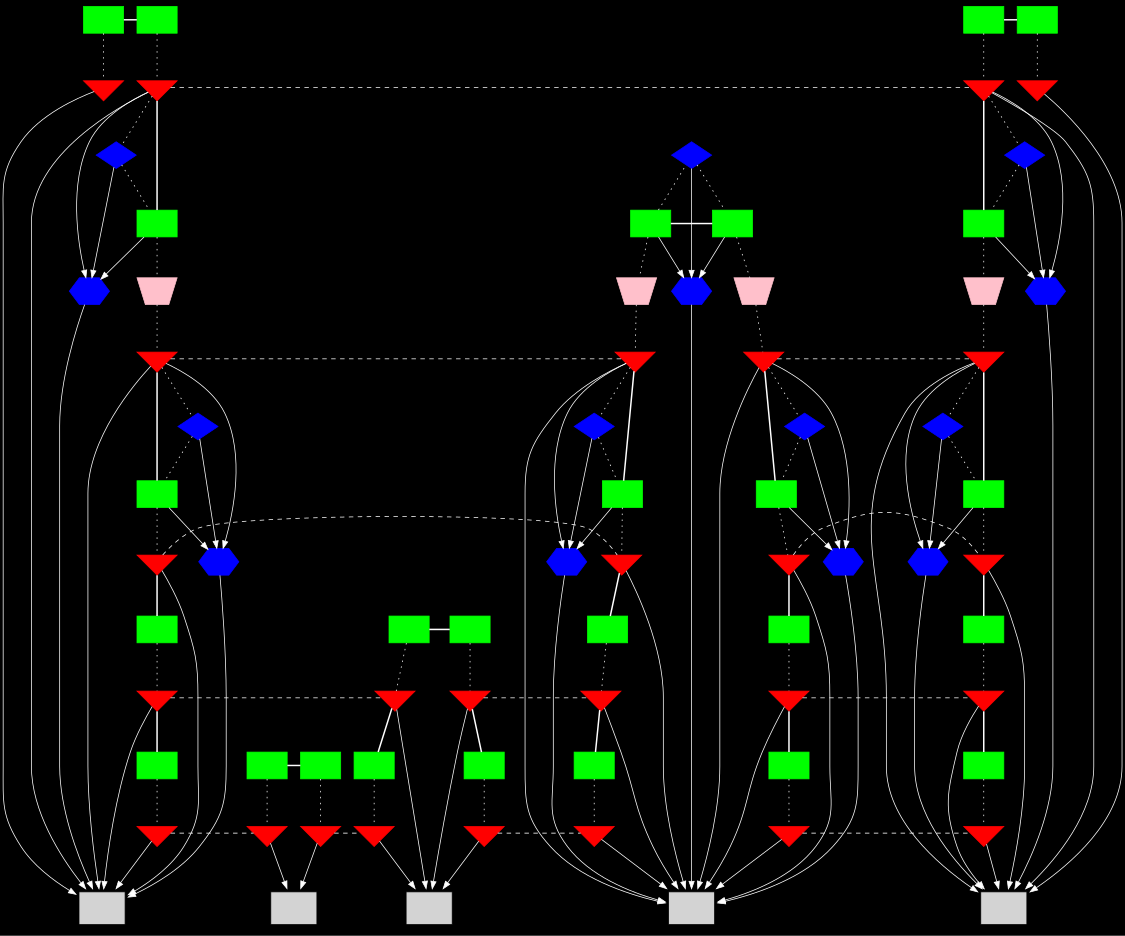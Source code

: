 # Generated Tor  2 Okt 2008 11:03:26 GMT by dot - Graphviz version 2.20.2 (Tue Jul  1 11:56:55 UTC 2008)
#
# 
# real	0m0.137s
# user	0m0.107s
# sys	0m0.022s

digraph G {
	graph [bgcolor=black, page="8.5,11", size="7.5,7", ratio=fill, center=1];
	node [label="\N", style=filled];
	edge [color=white];
	graph [bb="0,0,745,695",
		_draw_="c 5 -black C 5 -black P 4 0 0 0 695 745 695 745 0 ",
		xdotversion="1.2"];
	subgraph ds3CTP {
		graph [rank=same,
			bb="",
			_draw_="",
			xdotversion=""];
		node [label="",
			shape=box,
			color=green];
		ds3CTP_1_1 [pos="410,22", width="0.75", height="0.50", _draw_="S 6 -filled c 5 -green C 5 -green P 4 437 40 383 40 383 4 437 4 "];
		ds3CTP_1_2 [pos="339,45", width="0.75", height="0.50", _draw_="S 6 -filled c 5 -green C 5 -green P 4 366 63 312 63 312 27 366 27 "];
		ds3CTP_5_1 [pos="161,79", width="0.75", height="0.50", _draw_="S 6 -filled c 5 -green C 5 -green P 4 188 97 134 97 134 61 188 61 "];
		ds3CTP_5_2 [pos="79,94", width="0.75", height="0.50", _draw_="S 6 -filled c 5 -green C 5 -green P 4 106 112 52 112 52 76 106 76 "];
	}
	subgraph t3TTP {
		graph [rank=same,
			bb="",
			_draw_="",
			xdotversion=""];
		node [label="",
			shape=invtriangle,
			color=red];
		t3TTP_1_1 [pos="431,115", width="0.75", height="0.50", _draw_="S 6 -filled c 3 -red C 3 -red P 3 431 97 458 124 404 124 "];
		t3TTP_5_2 [pos="80,189", width="0.75", height="0.50", _draw_="S 6 -filled c 3 -red C 3 -red P 3 80 171 107 198 53 198 "];
	}
	subgraph vc3TTP {
		graph [rank=same,
			bb="",
			_draw_="",
			xdotversion=""];
		node [label="",
			shape=invtriangle,
			color=red];
		vc3TTP_1_2 [pos="311,157", width="0.75", height="0.50", _draw_="S 6 -filled c 3 -red C 3 -red P 3 311 139 338 166 284 166 "];
		vc3TTP_5_1 [pos="220,175", width="0.75", height="0.50", _draw_="S 6 -filled c 3 -red C 3 -red P 3 220 157 247 184 193 184 "];
	}
	subgraph fabric {
		graph [rank=same,
			bb="",
			_draw_="",
			xdotversion=""];
		node [label="",
			shape=hexagon,
			color=blue];
		fabric_1_2 [pos="368,133", width="0.75", height="0.50", _draw_="S 6 -filled c 4 -blue C 4 -blue P 6 395 133 382 151 355 151 341 133 355 115 382 115 "];
		fabric_4_1 [pos="266,569", width="0.75", height="0.50", _draw_="S 6 -filled c 4 -blue C 4 -blue P 6 293 569 280 587 253 587 239 569 252 551 280 551 "];
		fabric_5_1 [pos="172,186", width="0.75", height="0.50", _draw_="S 6 -filled c 4 -blue C 4 -blue P 6 199 186 186 204 159 204 145 186 158 168 185 168 "];
	}
	subgraph xp {
		graph [rank=same,
			bb="",
			_draw_="",
			xdotversion=""];
		node [label="",
			shape=diamond,
			color=blue];
		xp_1_2 [pos="306,61", width="0.75", height="0.50", _draw_="S 6 -filled c 4 -blue C 4 -blue P 4 306 79 279 61 306 43 333 61 "];
		xp_4_1 [pos="257,674", width="0.75", height="0.50", _draw_="S 6 -filled c 4 -blue C 4 -blue P 4 257 692 230 674 257 656 284 674 "];
		xp_5_1 [pos="193,95", width="0.75", height="0.50", _draw_="S 6 -filled c 4 -blue C 4 -blue P 4 193 113 166 95 193 77 220 95 "];
	}
	subgraph au3CTP {
		graph [rank=same,
			bb="",
			_draw_="",
			xdotversion=""];
		node [label="",
			shape=box,
			color=green];
		au3CTP_1_2 [pos="317,111", width="0.75", height="0.50", _draw_="S 6 -filled c 5 -green C 5 -green P 4 344 129 290 129 290 93 344 93 "];
		au3CTP_4_1 [pos="295,624", width="0.75", height="0.50", _draw_="S 6 -filled c 5 -green C 5 -green P 4 322 642 268 642 268 606 322 606 "];
		au3CTP_4_2 [pos="213,633", width="0.75", height="0.50", _draw_="S 6 -filled c 5 -green C 5 -green P 4 240 651 186 651 186 615 240 615 "];
		au3CTP_5_1 [pos="152,145", width="0.75", height="0.50", _draw_="S 6 -filled c 5 -green C 5 -green P 4 179 163 125 163 125 127 179 127 "];
	}
	subgraph aug {
		graph [rank=same,
			bb="",
			_draw_="",
			xdotversion=""];
		node [label="",
			shape=invtrapezium,
			color=pink];
		aug_1_2 [pos="332,208", width="0.75", height="0.50", _draw_="S 6 -filled c 4 -pink C 4 -pink P 4 316 190 348 190 359 226 305 226 "];
		aug_4_1 [pos="328,521", width="0.75", height="0.50", _draw_="S 6 -filled c 4 -pink C 4 -pink P 4 312 503 344 503 355 539 301 539 "];
		aug_4_2 [pos="158,573", width="0.75", height="0.50", _draw_="S 6 -filled c 4 -pink C 4 -pink P 4 142 555 174 555 185 591 131 591 "];
		aug_5_1 [pos="105,234", width="0.75", height="0.50", _draw_="S 6 -filled c 4 -pink C 4 -pink P 4 89 216 121 216 132 252 78 252 "];
	}
	subgraph protectionTTP {
		graph [rank=same,
			bb="",
			_draw_="",
			xdotversion=""];
		node [label="",
			shape=invtriangle,
			color=red];
		prTTP_1_2 [pos="364,285", width="0.75", height="0.50", _draw_="S 6 -filled c 3 -red C 3 -red P 3 364 267 391 294 337 294 "];
		prTTP_4_1 [pos="326,390", width="0.75", height="0.50", _draw_="S 6 -filled c 3 -red C 3 -red P 3 326 372 353 399 299 399 "];
		prTTP_4_2 [pos="183,448", width="0.75", height="0.50", _draw_="S 6 -filled c 3 -red C 3 -red P 3 183 430 210 457 156 457 "];
		prTTP_5_1 [pos="126,334", width="0.75", height="0.50", _draw_="S 6 -filled c 3 -red C 3 -red P 3 126 316 153 343 99 343 "];
	}
	subgraph protectionGroup {
		graph [rank=same,
			bb="",
			_draw_="",
			xdotversion=""];
		node [label="",
			shape=hexagon,
			color=blue];
		pg_1_2 [pos="414,235", width="0.75", height="0.50", _draw_="S 6 -filled c 4 -blue C 4 -blue P 6 441 235 428 253 401 253 387 235 401 217 428 217 "];
		pg_4_1 [pos="325,446", width="0.75", height="0.50", _draw_="S 6 -filled c 4 -blue C 4 -blue P 6 352 446 339 464 312 464 298 446 312 428 339 428 "];
		pg_4_2 [pos="216,506", width="0.75", height="0.50", _draw_="S 6 -filled c 4 -blue C 4 -blue P 6 243 506 230 524 203 524 189 506 202 488 229 488 "];
		pg_5_1 [pos="81,285", width="0.75", height="0.50", _draw_="S 6 -filled c 4 -blue C 4 -blue P 6 108 285 95 303 68 303 54 285 67 267 94 267 "];
	}
	subgraph protectionUnit {
		graph [rank=same,
			bb="",
			_draw_="",
			xdotversion=""];
		node [label="",
			shape=diamond,
			color=blue];
		pu_1_2 [pos="451,261", width="0.75", height="0.50", _draw_="S 6 -filled c 4 -blue C 4 -blue P 4 451 279 424 261 451 243 478 261 "];
		pu_4_1 [pos="395,452", width="0.75", height="0.50", _draw_="S 6 -filled c 4 -blue C 4 -blue P 4 395 470 368 452 395 434 422 452 "];
		pu_4_2 [pos="121,530", width="0.75", height="0.50", _draw_="S 6 -filled c 4 -blue C 4 -blue P 4 121 548 94 530 121 512 148 530 "];
		pu_5_1 [pos="28,323", width="0.75", height="0.50", _draw_="S 6 -filled c 4 -blue C 4 -blue P 4 28 341 1 323 28 305 55 323 "];
	}
	subgraph protectionCTP {
		graph [bb="",
			_draw_="",
			xdotversion=""];
		node [label="",
			shape=box,
			color=green];
		prCTP_1_2 [pos="433,306", width="0.75", height="0.50", _draw_="S 6 -filled c 5 -green C 5 -green P 4 460 324 406 324 406 288 460 288 "];
		prCTP_4_1 [pos="393,407", width="0.75", height="0.50", _draw_="S 6 -filled c 5 -green C 5 -green P 4 420 425 366 425 366 389 420 389 "];
		prCTP_4_2 [pos="124,485", width="0.75", height="0.50", _draw_="S 6 -filled c 5 -green C 5 -green P 4 151 503 97 503 97 467 151 467 "];
		prCTP_5_1 [pos="48,366", width="0.75", height="0.50", _draw_="S 6 -filled c 5 -green C 5 -green P 4 75 384 21 384 21 348 75 348 "];
	}
	subgraph msTTP {
		graph [rank=same,
			bb="",
			_draw_="",
			xdotversion=""];
		node [label="",
			shape=invtriangle,
			color=red];
		msTTP_1_2 [pos="387,305", width="0.75", height="0.50", _draw_="S 6 -filled c 3 -red C 3 -red P 3 387 287 414 314 360 314 "];
		msTTP_4_1 [pos="343,398", width="0.75", height="0.50", _draw_="S 6 -filled c 3 -red C 3 -red P 3 343 380 370 407 316 407 "];
		msTTP_4_2 [pos="203,443", width="0.75", height="0.50", _draw_="S 6 -filled c 3 -red C 3 -red P 3 203 425 230 452 176 452 "];
		msTTP_5_1 [pos="132,367", width="0.75", height="0.50", _draw_="S 6 -filled c 3 -red C 3 -red P 3 132 349 159 376 105 376 "];
	}
	subgraph msCTP {
		graph [rank=same,
			bb="",
			_draw_="",
			xdotversion=""];
		node [label="",
			shape=box,
			color=green];
		msCTP_1_2 [pos="484,322", width="0.75", height="0.50", _draw_="S 6 -filled c 5 -green C 5 -green P 4 511 340 457 340 457 304 511 304 "];
		msCTP_3_1 [pos="587,458", width="0.75", height="0.50", _draw_="S 6 -filled c 5 -green C 5 -green P 4 614 476 560 476 560 440 614 440 "];
		msCTP_3_2 [pos="548,548", width="0.75", height="0.50", _draw_="S 6 -filled c 5 -green C 5 -green P 4 575 566 521 566 521 530 575 530 "];
		msCTP_4_1 [pos="413,486", width="0.75", height="0.50", _draw_="S 6 -filled c 5 -green C 5 -green P 4 440 504 386 504 386 468 440 468 "];
		msCTP_4_2 [pos="168,544", width="0.75", height="0.50", _draw_="S 6 -filled c 5 -green C 5 -green P 4 195 562 141 562 141 526 195 526 "];
		msCTP_5_1 [pos="57,417", width="0.75", height="0.50", _draw_="S 6 -filled c 5 -green C 5 -green P 4 84 435 30 435 30 399 84 399 "];
	}
	subgraph rsTTP {
		graph [rank=same,
			bb="",
			_draw_="",
			xdotversion=""];
		node [label="",
			shape=invtriangle,
			color=red];
		rsTTP_1_2 [pos="495,257", width="0.75", height="0.50", _draw_="S 6 -filled c 3 -red C 3 -red P 3 495 239 522 266 468 266 "];
		rsTTP_3_1 [pos="548,363", width="0.75", height="0.50", _draw_="S 6 -filled c 3 -red C 3 -red P 3 548 345 575 372 521 372 "];
		rsTTP_3_2 [pos="475,527", width="0.75", height="0.50", _draw_="S 6 -filled c 3 -red C 3 -red P 3 475 509 502 536 448 536 "];
		rsTTP_4_1 [pos="368,525", width="0.75", height="0.50", _draw_="S 6 -filled c 3 -red C 3 -red P 3 368 507 395 534 341 534 "];
		rsTTP_4_2 [pos="222,447", width="0.75", height="0.50", _draw_="S 6 -filled c 3 -red C 3 -red P 3 222 429 249 456 195 456 "];
		rsTTP_5_1 [pos="157,356", width="0.75", height="0.50", _draw_="S 6 -filled c 3 -red C 3 -red P 3 157 338 184 365 130 365 "];
	}
	subgraph rsCTP {
		graph [rank=same,
			bb="",
			_draw_="",
			xdotversion=""];
		node [label="",
			shape=box,
			color=green];
		rsCTP_1_2 [pos="548,192", width="0.75", height="0.50", _draw_="S 6 -filled c 5 -green C 5 -green P 4 575 210 521 210 521 174 575 174 "];
		rsCTP_2_1 [pos="659,137", width="0.75", height="0.50", _draw_="S 6 -filled c 5 -green C 5 -green P 4 686 155 632 155 632 119 686 119 "];
		rsCTP_2_2 [pos="717,230", width="0.75", height="0.50", _draw_="S 6 -filled c 5 -green C 5 -green P 4 744 248 690 248 690 212 744 212 "];
		rsCTP_3_1 [pos="630,357", width="0.75", height="0.50", _draw_="S 6 -filled c 5 -green C 5 -green P 4 657 375 603 375 603 339 657 339 "];
		rsCTP_3_2 [pos="493,623", width="0.75", height="0.50", _draw_="S 6 -filled c 5 -green C 5 -green P 4 520 641 466 641 466 605 520 605 "];
		rsCTP_4_1 [pos="376,627", width="0.75", height="0.50", _draw_="S 6 -filled c 5 -green C 5 -green P 4 403 645 349 645 349 609 403 609 "];
		rsCTP_4_2 [pos="153,493", width="0.75", height="0.50", _draw_="S 6 -filled c 5 -green C 5 -green P 4 180 511 126 511 126 475 180 475 "];
		rsCTP_5_1 [pos="75,346", width="0.75", height="0.50", _draw_="S 6 -filled c 5 -green C 5 -green P 4 102 364 48 364 48 328 102 328 "];
	}
	subgraph spiTTP {
		graph [rank=same,
			bb="",
			_draw_="",
			xdotversion=""];
		node [label="",
			shape=invtriangle,
			color=red];
		spiTTP_1_2 [pos="488,158", width="0.75", height="0.50", _draw_="S 6 -filled c 3 -red C 3 -red P 3 488 140 515 167 461 167 "];
		spiTTP_2_1 [pos="580,142", width="0.75", height="0.50", _draw_="S 6 -filled c 3 -red C 3 -red P 3 580 124 607 151 553 151 "];
		spiTTP_2_2 [pos="681,316", width="0.75", height="0.50", _draw_="S 6 -filled c 3 -red C 3 -red P 3 681 298 708 325 654 325 "];
		spiTTP_3_1 [pos="629,420", width="0.75", height="0.50", _draw_="S 6 -filled c 3 -red C 3 -red P 3 629 402 656 429 602 429 "];
		spiTTP_3_2 [pos="453,538", width="0.75", height="0.50", _draw_="S 6 -filled c 3 -red C 3 -red P 3 453 520 480 547 426 547 "];
		spiTTP_4_1 [pos="347,540", width="0.75", height="0.50", _draw_="S 6 -filled c 3 -red C 3 -red P 3 347 522 374 549 320 549 "];
		spiTTP_4_2 [pos="236,401", width="0.75", height="0.50", _draw_="S 6 -filled c 3 -red C 3 -red P 3 236 383 263 410 209 410 "];
		spiTTP_5_1 [pos="187,315", width="0.75", height="0.50", _draw_="S 6 -filled c 3 -red C 3 -red P 3 187 297 214 324 160 324 "];
	}
	subgraph me {
		graph [rank=same,
			bb="",
			_draw_="",
			xdotversion=""];
		node [label="",
			shape=box,
			peripheries=2];
		me_1 [pos="401,205", width="0.86", height="0.61", _draw_="S 6 -filled c 5 -black C 9 -lightgrey P 4 428 223 374 223 374 187 428 187 S 6 -filled c 5 -black p 4 432 227 370 227 370 183 432\
 183 "];
		me_2 [pos="649,216", width="0.86", height="0.61", _draw_="S 6 -filled c 5 -black C 9 -lightgrey P 4 676 234 622 234 622 198 676 198 S 6 -filled c 5 -black p 4 680 238 618 238 618 194 680\
 194 "];
		me_3 [pos="530,455", width="0.86", height="0.61", _draw_="S 6 -filled c 5 -black C 9 -lightgrey P 4 557 473 503 473 503 437 557 437 S 6 -filled c 5 -black p 4 561 477 499 477 499 433 561\
 433 "];
		me_4 [pos="280,465", width="0.86", height="0.61", _draw_="S 6 -filled c 5 -black C 9 -lightgrey P 4 307 483 253 483 253 447 307 447 S 6 -filled c 5 -black p 4 311 487 249 487 249 443 311\
 443 "];
		me_5 [pos="158,262", width="0.86", height="0.61", _draw_="S 6 -filled c 5 -black C 9 -lightgrey P 4 185 280 131 280 131 244 185 244 S 6 -filled c 5 -black p 4 189 284 127 284 127 240 189\
 240 "];
	}
	subgraph client_server {
		graph [bb="",
			_draw_="",
			xdotversion=""];
		node [label=""];
		edge [style=dotted,
			dir=none,
			weight=100];
		ds3CTP_1_1 -> t3TTP_1_1 [pos="414,40 418,58 424,84 428,100", _draw_="S 6 -dotted c 5 -white B 4 414 40 418 58 424 84 428 100 "];
		ds3CTP_1_2 -> vc3TTP_1_2 [pos="334,63 328,85 319,122 315,142", _draw_="S 6 -dotted c 5 -white B 4 334 63 328 85 319 122 315 142 "];
		au3CTP_1_2 -> aug_1_2 [pos="320,129 322,146 326,172 329,190", _draw_="S 6 -dotted c 5 -white B 4 320 129 322 146 326 172 329 190 "];
		aug_1_2 -> prTTP_1_2 [pos="340,226 346,240 353,259 359,272", _draw_="S 6 -dotted c 5 -white B 4 340 226 346 240 353 259 359 272 "];
		prCTP_1_2 -> msTTP_1_2 [pos="406,305 406,305 405,305 405,305", _draw_="S 6 -dotted c 5 -white B 4 406 305 406 305 405 305 405 305 "];
		msCTP_1_2 -> rsTTP_1_2 [pos="487,304 489,292 492,276 493,266", _draw_="S 6 -dotted c 5 -white B 4 487 304 489 292 492 276 493 266 "];
		rsCTP_1_2 -> spiTTP_1_2 [pos="521,177 515,174 509,170 504,167", _draw_="S 6 -dotted c 5 -white B 4 521 177 515 174 509 170 504 167 "];
		rsCTP_2_1 -> spiTTP_2_1 [pos="632,139 621,140 608,140 597,141", _draw_="S 6 -dotted c 5 -white B 4 632 139 621 140 608 140 597 141 "];
		rsCTP_2_2 -> spiTTP_2_2 [pos="709,248 702,264 692,289 686,303", _draw_="S 6 -dotted c 5 -white B 4 709 248 702 264 692 289 686 303 "];
		msCTP_3_1 -> rsTTP_3_1 [pos="579,440 571,419 558,388 552,372", _draw_="S 6 -dotted c 5 -white B 4 579 440 571 419 558 388 552 372 "];
		rsCTP_3_1 -> spiTTP_3_1 [pos="630,375 630,384 629,394 629,402", _draw_="S 6 -dotted c 5 -white B 4 630 375 630 384 629 394 629 402 "];
		msCTP_3_2 -> rsTTP_3_2 [pos="521,540 514,538 507,536 500,534", _draw_="S 6 -dotted c 5 -white B 4 521 540 514 538 507 536 500 534 "];
		rsCTP_3_2 -> spiTTP_3_2 [pos="485,605 476,587 464,561 457,547", _draw_="S 6 -dotted c 5 -white B 4 485 605 476 587 464 561 457 547 "];
		au3CTP_4_1 -> aug_4_1 [pos="301,606 307,587 316,558 322,539", _draw_="S 6 -dotted c 5 -white B 4 301 606 307 587 316 558 322 539 "];
		aug_4_1 -> prTTP_4_1 [pos="328,503 327,475 326,421 326,399", _draw_="S 6 -dotted c 5 -white B 4 328 503 327 475 326 421 326 399 "];
		prCTP_4_1 -> msTTP_4_1 [pos="366,402 366,402 365,402 365,402", _draw_="S 6 -dotted c 5 -white B 4 366 402 366 402 365 402 365 402 "];
		msCTP_4_1 -> rsTTP_4_1 [pos="392,504 387,508 382,513 378,516", _draw_="S 6 -dotted c 5 -white B 4 392 504 387 508 382 513 378 516 "];
		rsCTP_4_1 -> spiTTP_4_1 [pos="370,609 364,591 355,563 350,549", _draw_="S 6 -dotted c 5 -white B 4 370 609 364 591 355 563 350 549 "];
		au3CTP_4_2 -> aug_4_2 [pos="196,615 189,607 181,599 175,591", _draw_="S 6 -dotted c 5 -white B 4 196 615 189 607 181 599 175 591 "];
		aug_4_2 -> prTTP_4_2 [pos="162,555 167,528 177,478 181,457", _draw_="S 6 -dotted c 5 -white B 4 162 555 167 528 177 478 181 457 "];
		prCTP_4_2 -> msTTP_4_2 [pos="151,471 163,465 176,458 186,452", _draw_="S 6 -dotted c 5 -white B 4 151 471 163 465 176 458 186 452 "];
		msCTP_4_2 -> rsTTP_4_2 [pos="178,526 190,505 208,472 217,456", _draw_="S 6 -dotted c 5 -white B 4 178 526 190 505 208 472 217 456 "];
		rsCTP_4_2 -> spiTTP_4_2 [pos="169,475 187,455 214,425 228,410", _draw_="S 6 -dotted c 5 -white B 4 169 475 187 455 214 425 228 410 "];
		ds3CTP_5_1 -> vc3TTP_5_1 [pos="172,97 184,117 203,147 213,164", _draw_="S 6 -dotted c 5 -white B 4 172 97 184 117 203 147 213 164 "];
		au3CTP_5_1 -> aug_5_1 [pos="142,163 134,178 123,200 115,216", _draw_="S 6 -dotted c 5 -white B 4 142 163 134 178 123 200 115 216 "];
		aug_5_1 -> prTTP_5_1 [pos="109,252 113,271 119,301 123,319", _draw_="S 6 -dotted c 5 -white B 4 109 252 113 271 119 301 123 319 "];
		prCTP_5_1 -> msTTP_5_1 [pos="75,366 88,367 103,367 114,367", _draw_="S 6 -dotted c 5 -white B 4 75 366 88 367 103 367 114 367 "];
		msCTP_5_1 -> rsTTP_5_1 [pos="84,400 103,389 127,374 142,365", _draw_="S 6 -dotted c 5 -white B 4 84 400 103 389 127 374 142 365 "];
		rsCTP_5_1 -> spiTTP_5_1 [pos="102,338 120,333 144,326 162,322", _draw_="S 6 -dotted c 5 -white B 4 102 338 120 333 144 326 162 322 "];
		ds3CTP_5_2 -> t3TTP_5_2 [pos="79,112 79,129 79,154 80,171", _draw_="S 6 -dotted c 5 -white B 4 79 112 79 129 79 154 80 171 "];
	}
	subgraph trail {
		graph [bb="",
			_draw_="",
			xdotversion=""];
		node [label=""];
		edge [style=dashed,
			dir=none];
		vc3TTP_1_2 -> vc3TTP_5_1 [pos="289,161 272,165 250,169 235,172", _draw_="S 6 -dashed c 5 -white B 4 289 161 272 165 250 169 235 172 "];
		prTTP_1_2 -> prTTP_4_1 [pos="361,294 354,313 339,355 331,377", _draw_="S 6 -dashed c 5 -white B 4 361 294 354 313 339 355 331 377 "];
		prTTP_4_2 -> prTTP_5_1 [pos="177,436 165,413 141,363 131,343", _draw_="S 6 -dashed c 5 -white B 4 177 436 165 413 141 363 131 343 "];
		msTTP_1_2 -> msTTP_4_1 [pos="383,314 374,331 358,367 349,386", _draw_="S 6 -dashed c 5 -white B 4 383 314 374 331 358 367 349 386 "];
		msTTP_4_2 -> msTTP_5_1 [pos="194,434 180,419 154,391 141,376", _draw_="S 6 -dashed c 5 -white B 4 194 434 180 419 154 391 141 376 "];
		rsTTP_1_2 -> rsTTP_3_1 [pos="500,266 509,285 531,329 542,351", _draw_="S 6 -dashed c 5 -white B 4 500 266 509 285 531 329 542 351 "];
		rsTTP_3_2 -> rsTTP_4_1 [pos="457,527 437,526 406,526 387,525", _draw_="S 6 -dashed c 5 -white B 4 457 527 437 526 406 526 387 525 "];
		rsTTP_4_2 -> rsTTP_5_1 [pos="214,436 201,418 176,382 164,365", _draw_="S 6 -dashed c 5 -white B 4 214 436 201 418 176 382 164 365 "];
		spiTTP_1_2 -> spiTTP_2_1 [pos="504,155 519,153 541,149 558,146", _draw_="S 6 -dashed c 5 -white B 4 504 155 519 153 541 149 558 146 "];
		spiTTP_2_2 -> spiTTP_3_1 [pos="676,325 667,344 646,387 635,408", _draw_="S 6 -dashed c 5 -white B 4 676 325 667 344 646 387 635 408 "];
		spiTTP_3_2 -> spiTTP_4_1 [pos="435,538 415,539 384,539 365,540", _draw_="S 6 -dashed c 5 -white B 4 435 538 415 539 384 539 365 540 "];
		spiTTP_4_2 -> spiTTP_5_1 [pos="229,389 219,372 201,340 192,324", _draw_="S 6 -dashed c 5 -white B 4 229 389 219 372 201 340 192 324 "];
	}
	subgraph contain {
		graph [bb="",
			_draw_="",
			xdotversion=""];
		node [label=""];
		pu_1_2 -> pg_1_2 [pos="e,432,247 438,252 438,252 438,252 438,252", _draw_="c 5 -white B 4 438 252 438 252 438 252 438 252 ", _hdraw_="S 5 -solid S 15 -setlinewidth(1) c 5 -white C 5 -white P 3 442 251 432 247 437 256 "];
		pu_4_1 -> pg_4_1 [pos="e,351,448 371,450 368,450 364,449 361,449", _draw_="c 5 -white B 4 371 450 368 450 364 449 361 449 ", _hdraw_="S 5 -solid S 15 -setlinewidth(1) c 5 -white C 5 -white P 3 361 446 351 448 361 452 "];
		pu_4_2 -> pg_4_2 [pos="e,193,512 141,525 153,522 169,518 183,514", _draw_="c 5 -white B 4 141 525 153 522 169 518 183 514 ", _hdraw_="S 5 -solid S 15 -setlinewidth(1) c 5 -white C 5 -white P 3 184 517 193 512 183 511 "];
		pu_5_1 -> pg_5_1 [pos="e,63,298 41,314 45,311 50,307 55,304", _draw_="c 5 -white B 4 41 314 45 311 50 307 55 304 ", _hdraw_="S 5 -solid S 15 -setlinewidth(1) c 5 -white C 5 -white P 3 57 307 63 298 53 301 "];
		xp_1_2 -> fabric_1_2 [pos="e,353,116 316,73 324,83 336,96 346,108", _draw_="c 5 -white B 4 316 73 324 83 336 96 346 108 ", _hdraw_="S 5 -solid S 15 -setlinewidth(1) c 5 -white C 5 -white P 3 344 111 353 116 349 106 "];
		xp_4_1 -> fabric_4_1 [pos="e,264,587 258,657 260,641 262,616 263,597", _draw_="c 5 -white B 4 258 657 260 641 262 616 263 597 ", _hdraw_="S 5 -solid S 15 -setlinewidth(1) c 5 -white C 5 -white P 3 266 597 264 587 260 597 "];
		xp_5_1 -> fabric_5_1 [pos="e,176,168 189,111 186,124 182,143 178,158", _draw_="c 5 -white B 4 189 111 186 124 182 143 178 158 ", _hdraw_="S 5 -solid S 15 -setlinewidth(1) c 5 -white C 5 -white P 3 175 158 176 168 181 159 "];
		fabric_1_2 -> me_1 [pos="e,391,183 376,151 380,158 383,166 387,174", _draw_="c 5 -white B 4 376 151 380 158 383 166 387 174 ", _hdraw_="S 5 -solid S 15 -setlinewidth(1) c 5 -white C 5 -white P 3 384 175 391 183 390 172 "];
		fabric_4_1 -> me_4 [pos="e,277,487 268,551 270,536 273,515 275,497", _draw_="c 5 -white B 4 268 551 270 536 273 515 275 497 ", _hdraw_="S 5 -solid S 15 -setlinewidth(1) c 5 -white C 5 -white P 3 278 497 277 487 272 496 "];
		fabric_5_1 -> me_5 [pos="e,162,240 169,204 168,212 166,221 164,230", _draw_="c 5 -white B 4 169 204 168 212 166 221 164 230 ", _hdraw_="S 5 -solid S 15 -setlinewidth(1) c 5 -white C 5 -white P 3 161 230 162 240 167 231 "];
		pg_1_2 -> me_1 [pos="e,406,217 406,217 406,217 406,217 406,217", _draw_="c 5 -white B 4 406 217 406 217 406 217 406 217 ", _hdraw_="S 5 -solid S 15 -setlinewidth(1) c 5 -white C 5 -white P 3 420 224 406 217 413 231 "];
		pg_4_1 -> me_4 [pos="e,304,455 304,455 304,455 304,455 304,455", _draw_="c 5 -white B 4 304 455 304 455 304 455 304 455 ", _hdraw_="S 5 -solid S 15 -setlinewidth(1) c 5 -white C 5 -white P 3 318 462 304 455 311 469 "];
		pg_4_2 -> me_4 [pos="e,249,485 235,494 237,493 238,492 240,490", _draw_="c 5 -white B 4 235 494 237 493 238 492 240 490 ", _hdraw_="S 5 -solid S 15 -setlinewidth(1) c 5 -white C 5 -white P 3 242 493 249 485 239 487 "];
		pg_5_1 -> me_5 [pos="e,127,271 103,278 107,277 112,276 117,274", _draw_="c 5 -white B 4 103 278 107 277 112 276 117 274 ", _hdraw_="S 5 -solid S 15 -setlinewidth(1) c 5 -white C 5 -white P 3 118 277 127 271 116 271 "];
		t3TTP_1_1 -> me_1 [pos="e,408,183 428,124 424,136 418,156 412,173", _draw_="c 5 -white B 4 428 124 424 136 418 156 412 173 ", _hdraw_="S 5 -solid S 15 -setlinewidth(1) c 5 -white C 5 -white P 3 408 172 408 183 415 175 "];
		t3TTP_5_2 -> me_5 [pos="e,135,240 90,198 99,207 114,221 127,233", _draw_="c 5 -white B 4 90 198 99 207 114 221 127 233 ", _hdraw_="S 5 -solid S 15 -setlinewidth(1) c 5 -white C 5 -white P 3 125 236 135 240 130 231 "];
		vc3TTP_1_2 -> me_1 [pos="e,370,188 328,166 337,171 349,177 361,183", _draw_="c 5 -white B 4 328 166 337 171 349 177 361 183 ", _hdraw_="S 5 -solid S 15 -setlinewidth(1) c 5 -white C 5 -white P 3 360 186 370 188 363 180 "];
		vc3TTP_5_1 -> me_5 [pos="e,174,240 213,184 205,195 191,215 180,232", _draw_="c 5 -white B 4 213 184 205 195 191 215 180 232 ", _hdraw_="S 5 -solid S 15 -setlinewidth(1) c 5 -white C 5 -white P 3 177 230 174 240 183 234 "];
		prTTP_1_2 -> me_1 [pos="e,391,227 370,273 374,263 381,249 387,236", _draw_="c 5 -white B 4 370 273 374 263 381 249 387 236 ", _hdraw_="S 5 -solid S 15 -setlinewidth(1) c 5 -white C 5 -white P 3 390 238 391 227 384 235 "];
		prTTP_4_1 -> me_4 [pos="e,294,443 320,399 315,408 306,421 299,434", _draw_="c 5 -white B 4 320 399 315 408 306 421 299 434 ", _hdraw_="S 5 -solid S 15 -setlinewidth(1) c 5 -white C 5 -white P 3 296 433 294 443 302 436 "];
		prTTP_4_2 -> me_4 [pos="e,249,460 205,452 215,454 227,456 239,458", _draw_="c 5 -white B 4 205 452 215 454 227 456 239 458 ", _hdraw_="S 5 -solid S 15 -setlinewidth(1) c 5 -white C 5 -white P 3 239 461 249 460 240 455 "];
		prTTP_5_1 -> me_5 [pos="e,148,284 132,321 135,314 140,303 144,293", _draw_="c 5 -white B 4 132 321 135 314 140 303 144 293 ", _hdraw_="S 5 -solid S 15 -setlinewidth(1) c 5 -white C 5 -white P 3 147 295 148 284 141 292 "];
		msTTP_1_2 -> me_1 [pos="e,398,227 389,289 391,275 394,255 396,237", _draw_="c 5 -white B 4 389 289 391 275 394 255 396 237 ", _hdraw_="S 5 -solid S 15 -setlinewidth(1) c 5 -white C 5 -white P 3 399 237 398 227 393 236 "];
		msTTP_4_1 -> me_4 [pos="e,301,443 335,407 328,414 317,425 308,435", _draw_="c 5 -white B 4 335 407 328 414 317 425 308 435 ", _hdraw_="S 5 -solid S 15 -setlinewidth(1) c 5 -white C 5 -white P 3 305 433 301 443 310 438 "];
		msTTP_4_2 -> me_4 [pos="e,249,456 228,450 232,451 235,452 239,453", _draw_="c 5 -white B 4 228 450 232 451 235 452 239 453 ", _hdraw_="S 5 -solid S 15 -setlinewidth(1) c 5 -white C 5 -white P 3 238 456 249 456 240 450 "];
		msTTP_5_1 -> me_5 [pos="e,153,284 136,352 139,338 146,314 151,294", _draw_="c 5 -white B 4 136 352 139 338 146 314 151 294 ", _hdraw_="S 5 -solid S 15 -setlinewidth(1) c 5 -white C 5 -white P 3 154 294 153 284 148 293 "];
		rsTTP_1_2 -> me_1 [pos="e,432,222 483,250 472,244 456,236 441,227", _draw_="c 5 -white B 4 483 250 472 244 456 236 441 227 ", _hdraw_="S 5 -solid S 15 -setlinewidth(1) c 5 -white C 5 -white P 3 442 224 432 222 439 230 "];
		rsTTP_3_1 -> me_3 [pos="e,534,433 546,372 544,384 540,405 536,423", _draw_="c 5 -white B 4 546 372 544 384 540 405 536 423 ", _hdraw_="S 5 -solid S 15 -setlinewidth(1) c 5 -white C 5 -white P 3 533 423 534 433 539 424 "];
		rsTTP_3_2 -> me_3 [pos="e,513,477 483,517 489,509 498,497 507,485", _draw_="c 5 -white B 4 483 517 489 509 498 497 507 485 ", _hdraw_="S 5 -solid S 15 -setlinewidth(1) c 5 -white C 5 -white P 3 510 487 513 477 504 483 "];
		rsTTP_4_1 -> me_4 [pos="e,311,486 357,518 348,511 333,501 319,492", _draw_="c 5 -white B 4 357 518 348 511 333 501 319 492 ", _hdraw_="S 5 -solid S 15 -setlinewidth(1) c 5 -white C 5 -white P 3 321 489 311 486 317 495 "];
		rsTTP_4_2 -> me_4 [pos="e,249,455 248,455 248,455 248,455 249,455", _draw_="c 5 -white B 4 248 455 248 455 248 455 249 455 ", _hdraw_="S 5 -solid S 15 -setlinewidth(1) c 5 -white C 5 -white P 3 263 462 249 455 256 469 "];
		rsTTP_5_1 -> me_5 [pos="e,158,284 157,338 157,326 157,309 158,294", _draw_="c 5 -white B 4 157 338 157 326 157 309 158 294 ", _hdraw_="S 5 -solid S 15 -setlinewidth(1) c 5 -white C 5 -white P 3 162 294 158 284 155 294 "];
		spiTTP_1_2 -> me_1 [pos="e,432,188 471,167 462,172 452,177 441,183", _draw_="c 5 -white B 4 471 167 462 172 452 177 441 183 ", _hdraw_="S 5 -solid S 15 -setlinewidth(1) c 5 -white C 5 -white P 3 439 180 432 188 442 186 "];
		spiTTP_2_1 -> me_2 [pos="e,628,194 588,151 596,160 609,174 621,186", _draw_="c 5 -white B 4 588 151 596 160 609 174 621 186 ", _hdraw_="S 5 -solid S 15 -setlinewidth(1) c 5 -white C 5 -white P 3 619 189 628 194 624 184 "];
		spiTTP_2_2 -> me_2 [pos="e,656,238 677,302 673,288 666,266 659,248", _draw_="c 5 -white B 4 677 302 673 288 666 266 659 248 ", _hdraw_="S 5 -solid S 15 -setlinewidth(1) c 5 -white C 5 -white P 3 662 247 656 238 656 249 "];
		spiTTP_3_1 -> me_3 [pos="e,561,444 604,429 594,432 582,436 570,441", _draw_="c 5 -white B 4 604 429 594 432 582 436 570 441 ", _hdraw_="S 5 -solid S 15 -setlinewidth(1) c 5 -white C 5 -white P 3 569 438 561 444 572 444 "];
		spiTTP_3_2 -> me_3 [pos="e,509,477 462,528 471,518 488,500 502,485", _draw_="c 5 -white B 4 462 528 471 518 488 500 502 485 ", _hdraw_="S 5 -solid S 15 -setlinewidth(1) c 5 -white C 5 -white P 3 505 487 509 477 500 482 "];
		spiTTP_4_1 -> me_4 [pos="e,300,487 338,530 330,521 318,507 307,495", _draw_="c 5 -white B 4 338 530 330 521 318 507 307 495 ", _hdraw_="S 5 -solid S 15 -setlinewidth(1) c 5 -white C 5 -white P 3 309 492 300 487 304 497 "];
		spiTTP_4_2 -> me_4 [pos="e,265,443 242,410 247,417 253,426 259,435", _draw_="c 5 -white B 4 242 410 247 417 253 426 259 435 ", _hdraw_="S 5 -solid S 15 -setlinewidth(1) c 5 -white C 5 -white P 3 256 437 265 443 262 433 "];
		spiTTP_5_1 -> me_5 [pos="e,170,284 181,303 179,300 177,297 175,293", _draw_="c 5 -white B 4 181 303 179 300 177 297 175 293 ", _hdraw_="S 5 -solid S 15 -setlinewidth(1) c 5 -white C 5 -white P 3 178 291 170 284 172 294 "];
	}
	subgraph connectedBy {
		graph [bb="",
			_draw_="",
			xdotversion=""];
		node [label=""];
		vc3TTP_1_2 -> fabric_1_2 [pos="e,347,142 324,152 328,150 333,148 338,146", _draw_="c 5 -white B 4 324 152 328 150 333 148 338 146 ", _hdraw_="S 5 -solid S 15 -setlinewidth(1) c 5 -white C 5 -white P 3 339 149 347 142 336 143 "];
		au3CTP_1_2 -> fabric_1_2 [pos="e,347,124 344,123 344,123 344,123 344,123", _draw_="c 5 -white B 4 344 123 344 123 344 123 344 123 ", _hdraw_="S 5 -solid S 15 -setlinewidth(1) c 5 -white C 5 -white P 3 336 124 347 124 339 118 "];
		au3CTP_4_1 -> fabric_4_1 [pos="e,276,587 286,606 284,603 283,599 281,596", _draw_="c 5 -white B 4 286 606 284 603 283 599 281 596 ", _hdraw_="S 5 -solid S 15 -setlinewidth(1) c 5 -white C 5 -white P 3 284 594 276 587 278 597 "];
		au3CTP_4_2 -> fabric_4_1 [pos="e,252,587 228,615 234,609 239,601 245,595", _draw_="c 5 -white B 4 228 615 234 609 239 601 245 595 ", _hdraw_="S 5 -solid S 15 -setlinewidth(1) c 5 -white C 5 -white P 3 248 597 252 587 243 592 "];
		vc3TTP_5_1 -> fabric_5_1 [pos="e,195,180 197,180 197,180 197,180 196,180", _draw_="c 5 -white B 4 197 180 197 180 197 180 196 180 ", _hdraw_="S 5 -solid S 15 -setlinewidth(1) c 5 -white C 5 -white P 3 205 177 195 180 205 184 "];
		au3CTP_5_1 -> fabric_5_1 [pos="e,163,168 161,163 161,163 161,163 161,163", _draw_="c 5 -white B 4 161 163 161 163 161 163 161 163 ", _hdraw_="S 5 -solid S 15 -setlinewidth(1) c 5 -white C 5 -white P 3 156 160 163 168 163 157 "];
		prTTP_1_2 -> pg_1_2 [pos="e,398,251 373,276 378,271 385,264 391,258", _draw_="c 5 -white B 4 373 276 378 271 385 264 391 258 ", _hdraw_="S 5 -solid S 15 -setlinewidth(1) c 5 -white C 5 -white P 3 393 261 398 251 388 256 "];
		prTTP_4_1 -> pg_4_1 [pos="e,326,428 326,399 326,404 326,411 326,418", _draw_="c 5 -white B 4 326 399 326 404 326 411 326 418 ", _hdraw_="S 5 -solid S 15 -setlinewidth(1) c 5 -white C 5 -white P 3 323 418 326 428 330 418 "];
		prTTP_4_2 -> pg_4_2 [pos="e,206,488 188,457 192,463 196,471 201,479", _draw_="c 5 -white B 4 188 457 192 463 196 471 201 479 ", _hdraw_="S 5 -solid S 15 -setlinewidth(1) c 5 -white C 5 -white P 3 198 481 206 488 204 478 "];
		prTTP_5_1 -> pg_5_1 [pos="e,96,301 117,325 113,320 108,314 103,309", _draw_="c 5 -white B 4 117 325 113 320 108 314 103 309 ", _hdraw_="S 5 -solid S 15 -setlinewidth(1) c 5 -white C 5 -white P 3 105 306 96 301 100 311 "];
		prCTP_1_2 -> pg_1_2 [pos="e,419,253 428,288 426,280 423,271 421,263", _draw_="c 5 -white B 4 428 288 426 280 423 271 421 263 ", _hdraw_="S 5 -solid S 15 -setlinewidth(1) c 5 -white C 5 -white P 3 424 262 419 253 418 263 "];
		prCTP_4_1 -> pg_4_1 [pos="e,344,435 366,423 362,425 357,428 353,430", _draw_="c 5 -white B 4 366 423 362 425 357 428 353 430 ", _hdraw_="S 5 -solid S 15 -setlinewidth(1) c 5 -white C 5 -white P 3 351 427 344 435 354 433 "];
		prCTP_4_2 -> pg_4_2 [pos="e,193,501 151,491 161,493 172,496 183,499", _draw_="c 5 -white B 4 151 491 161 493 172 496 183 499 ", _hdraw_="S 5 -solid S 15 -setlinewidth(1) c 5 -white C 5 -white P 3 183 502 193 501 184 496 "];
		prCTP_5_1 -> pg_5_1 [pos="e,74,303 55,348 60,338 65,324 70,312", _draw_="c 5 -white B 4 55 348 60 338 65 324 70 312 ", _hdraw_="S 5 -solid S 15 -setlinewidth(1) c 5 -white C 5 -white P 3 73 314 74 303 67 311 "];
	}
	subgraph crossConnection {
		graph [bb="",
			_draw_="",
			xdotversion=""];
		node [label=""];
		edge [style=dotted,
			dir=none];
		vc3TTP_1_2 -> xp_1_2 [pos="310,140 309,123 308,96 307,79", _draw_="S 6 -dotted c 5 -white B 4 310 140 309 123 308 96 307 79 "];
		xp_1_2 -> au3CTP_1_2 [pos="309,77 310,82 312,88 313,93", _draw_="S 6 -dotted c 5 -white B 4 309 77 310 82 312 88 313 93 "];
		prTTP_1_2 -> pu_1_2 [pos="378,281 393,277 415,271 432,266", _draw_="S 6 -dotted c 5 -white B 4 378 281 393 277 415 271 432 266 "];
		pu_1_2 -> prCTP_1_2 [pos="445,275 443,279 442,284 440,288", _draw_="S 6 -dotted c 5 -white B 4 445 275 443 279 442 284 440 288 "];
		prTTP_4_1 -> pu_4_1 [pos="336,399 348,410 370,429 383,441", _draw_="S 6 -dotted c 5 -white B 4 336 399 348 410 370 429 383 441 "];
		pu_4_1 -> prCTP_4_1 [pos="394,434 394,431 394,428 394,425", _draw_="S 6 -dotted c 5 -white B 4 394 434 394 431 394 428 394 425 "];
		au3CTP_4_1 -> xp_4_1 [pos="281,642 276,648 270,656 266,662", _draw_="S 6 -dotted c 5 -white B 4 281 642 276 648 270 656 266 662 "];
		xp_4_1 -> au3CTP_4_2 [pos="245,663 241,659 237,655 232,651", _draw_="S 6 -dotted c 5 -white B 4 245 663 241 659 237 655 232 651 "];
		prTTP_4_2 -> pu_4_2 [pos="176,457 165,472 143,501 130,518", _draw_="S 6 -dotted c 5 -white B 4 176 457 165 472 143 501 130 518 "];
		pu_4_2 -> prCTP_4_2 [pos="122,513 122,510 123,506 123,503", _draw_="S 6 -dotted c 5 -white B 4 122 513 122 510 123 506 123 503 "];
		prTTP_5_1 -> pu_5_1 [pos="109,332 93,330 69,328 51,326", _draw_="S 6 -dotted c 5 -white B 4 109 332 93 330 69 328 51 326 "];
		pu_5_1 -> prCTP_5_1 [pos="35,337 36,341 38,344 40,348", _draw_="S 6 -dotted c 5 -white B 4 35 337 36 341 38 344 40 348 "];
		vc3TTP_5_1 -> xp_5_1 [pos="215,161 211,147 203,125 198,110", _draw_="S 6 -dotted c 5 -white B 4 215 161 211 147 203 125 198 110 "];
		xp_5_1 -> au3CTP_5_1 [pos="183,107 178,113 172,120 167,127", _draw_="S 6 -dotted c 5 -white B 4 183 107 178 113 172 120 167 127 "];
	}
	subgraph bindingConnection {
		graph [bb="",
			_draw_="",
			xdotversion=""];
		node [label=""];
		edge [style=bold,
			dir=none,
			weight=100];
		ds3CTP_1_1 -> ds3CTP_1_2 [pos="383,31 378,33 372,34 366,36", _draw_="S 4 -bold c 5 -white B 4 383 31 378 33 372 34 366 36 "];
		vc3TTP_1_2 -> au3CTP_1_2 [pos="313,141 314,137 314,133 315,129", _draw_="S 4 -bold c 5 -white B 4 313 141 314 137 314 133 315 129 "];
		prTTP_1_2 -> prCTP_1_2 [pos="390,293 395,295 401,296 406,298", _draw_="S 4 -bold c 5 -white B 4 390 293 395 295 401 296 406 298 "];
		msTTP_1_2 -> msCTP_1_2 [pos="409,309 423,311 442,315 457,317", _draw_="S 4 -bold c 5 -white B 4 409 309 423 311 442 315 457 317 "];
		rsTTP_1_2 -> rsCTP_1_2 [pos="503,247 511,237 524,222 533,210", _draw_="S 4 -bold c 5 -white B 4 503 247 511 237 524 222 533 210 "];
		rsCTP_2_1 -> rsCTP_2_2 [pos="670,155 680,171 695,195 706,212", _draw_="S 4 -bold c 5 -white B 4 670 155 680 171 695 195 706 212 "];
		rsTTP_3_1 -> rsCTP_3_1 [pos="565,362 576,361 590,360 603,359", _draw_="S 4 -bold c 5 -white B 4 565 362 576 361 590 360 603 359 "];
		msCTP_3_1 -> msCTP_3_2 [pos="579,476 572,492 563,514 556,530", _draw_="S 4 -bold c 5 -white B 4 579 476 572 492 563 514 556 530 "];
		rsTTP_3_2 -> rsCTP_3_2 [pos="477,536 480,552 486,584 490,605", _draw_="S 4 -bold c 5 -white B 4 477 536 480 552 486 584 490 605 "];
		prTTP_4_1 -> prCTP_4_1 [pos="350,396 355,397 360,399 366,400", _draw_="S 4 -bold c 5 -white B 4 350 396 355 397 360 399 366 400 "];
		msTTP_4_1 -> msCTP_4_1 [pos="350,407 361,422 384,449 398,468", _draw_="S 4 -bold c 5 -white B 4 350 407 361 422 384 449 398 468 "];
		rsTTP_4_1 -> rsCTP_4_1 [pos="369,534 370,551 373,587 375,609", _draw_="S 4 -bold c 5 -white B 4 369 534 370 551 373 587 375 609 "];
		au3CTP_4_1 -> au3CTP_4_2 [pos="268,627 259,628 249,629 240,630", _draw_="S 4 -bold c 5 -white B 4 268 627 259 628 249 629 240 630 "];
		prTTP_4_2 -> prCTP_4_2 [pos="168,457 163,460 157,464 151,468", _draw_="S 4 -bold c 5 -white B 4 168 457 163 460 157 464 151 468 "];
		msTTP_4_2 -> msCTP_4_2 [pos="200,452 194,469 182,504 174,526", _draw_="S 4 -bold c 5 -white B 4 200 452 194 469 182 504 174 526 "];
		rsTTP_4_2 -> rsCTP_4_2 [pos="208,456 200,461 189,468 180,475", _draw_="S 4 -bold c 5 -white B 4 208 456 200 461 189 468 180 475 "];
		prTTP_5_1 -> prCTP_5_1 [pos="104,343 95,347 85,351 75,355", _draw_="S 4 -bold c 5 -white B 4 104 343 95 347 85 351 75 355 "];
		msTTP_5_1 -> msCTP_5_1 [pos="118,376 109,383 96,391 84,399", _draw_="S 4 -bold c 5 -white B 4 118 376 109 383 96 391 84 399 "];
		rsTTP_5_1 -> rsCTP_5_1 [pos="141,354 130,353 115,351 102,349", _draw_="S 4 -bold c 5 -white B 4 141 354 130 353 115 351 102 349 "];
		ds3CTP_5_1 -> ds3CTP_5_2 [pos="134,84 125,86 115,87 106,89", _draw_="S 4 -bold c 5 -white B 4 134 84 125 86 115 87 106 89 "];
		vc3TTP_5_1 -> au3CTP_5_1 [pos="207,169 199,166 189,161 179,157", _draw_="S 4 -bold c 5 -white B 4 207 169 199 166 189 161 179 157 "];
	}
}

